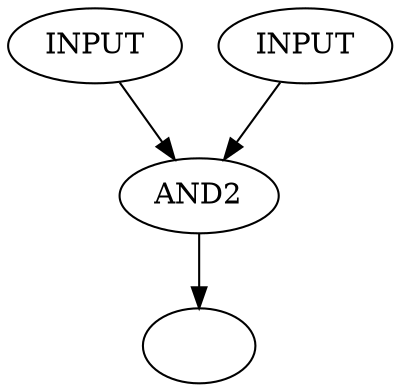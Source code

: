 digraph test {

I1 [label = "INPUT"];
I2 [label = "INPUT"];

GATE [label = "AND2" ];

O [label = ""];
I1 -> GATE -> O; 
I2 -> GATE;
}
